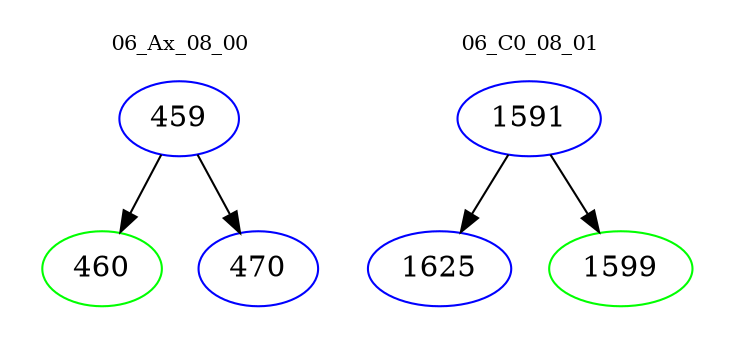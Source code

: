 digraph{
subgraph cluster_0 {
color = white
label = "06_Ax_08_00";
fontsize=10;
T0_459 [label="459", color="blue"]
T0_459 -> T0_460 [color="black"]
T0_460 [label="460", color="green"]
T0_459 -> T0_470 [color="black"]
T0_470 [label="470", color="blue"]
}
subgraph cluster_1 {
color = white
label = "06_C0_08_01";
fontsize=10;
T1_1591 [label="1591", color="blue"]
T1_1591 -> T1_1625 [color="black"]
T1_1625 [label="1625", color="blue"]
T1_1591 -> T1_1599 [color="black"]
T1_1599 [label="1599", color="green"]
}
}
